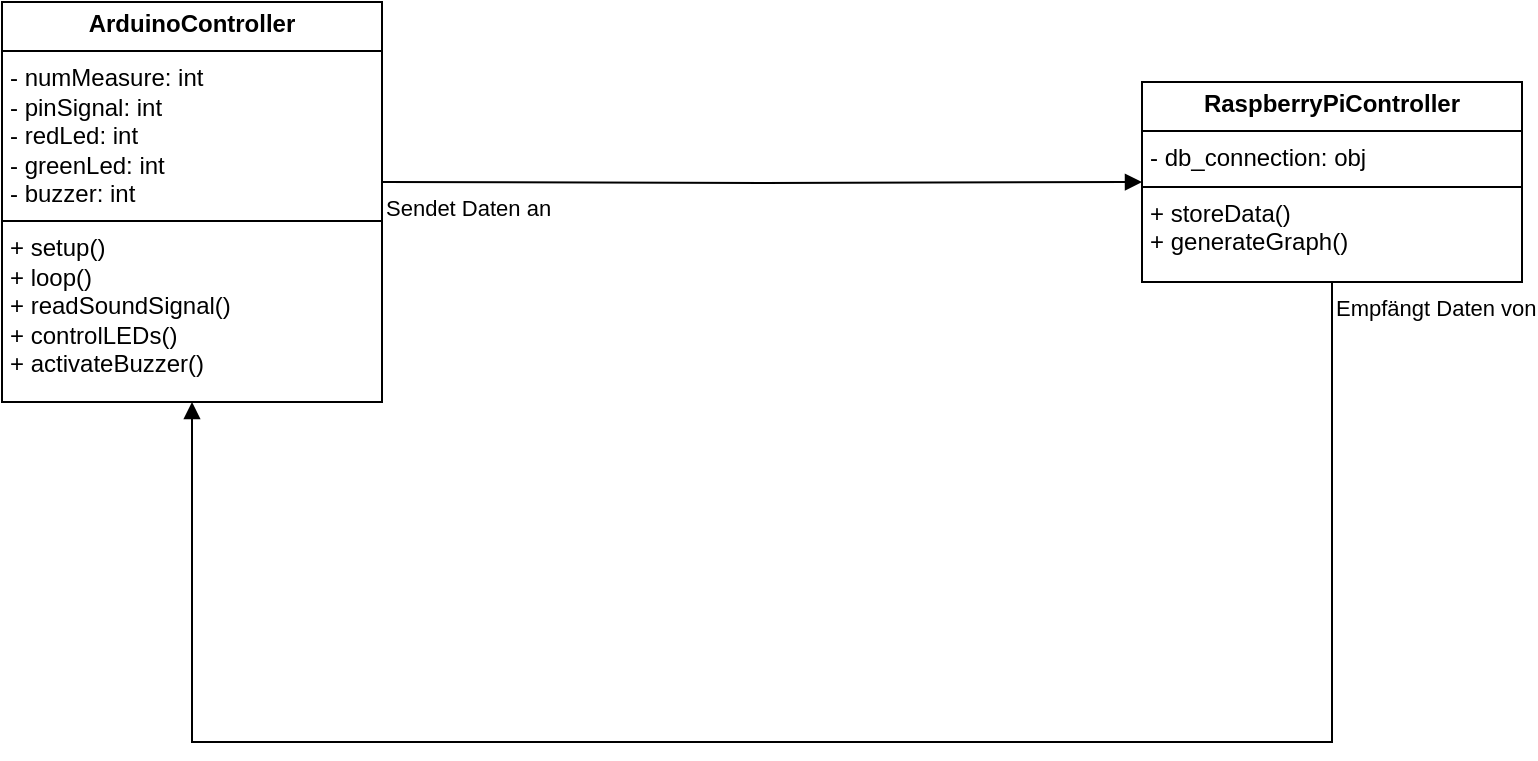 <mxfile version="26.0.4">
  <diagram name="Page-1" id="c4acf3e9-155e-7222-9cf6-157b1a14988f">
    <mxGraphModel dx="1314" dy="953" grid="1" gridSize="10" guides="1" tooltips="1" connect="1" arrows="1" fold="1" page="1" pageScale="1" pageWidth="850" pageHeight="1100" background="none" math="0" shadow="0">
      <root>
        <mxCell id="0" />
        <mxCell id="1" parent="0" />
        <mxCell id="zEr2ZVDJO5X1Ilgft0_9-5" value="&lt;p style=&quot;margin:0px;margin-top:4px;text-align:center;&quot;&gt;&lt;b style=&quot;&quot;&gt;ArduinoController&lt;/b&gt;&lt;/p&gt;&lt;hr size=&quot;1&quot; style=&quot;border-style:solid;&quot;&gt;&lt;p style=&quot;margin:0px;margin-left:4px;&quot;&gt;- numMeasure: int&lt;/p&gt;&lt;p style=&quot;margin:0px;margin-left:4px;&quot;&gt;- pinSignal: int&lt;/p&gt;&lt;p style=&quot;margin:0px;margin-left:4px;&quot;&gt;- redLed: int&lt;/p&gt;&lt;p style=&quot;margin:0px;margin-left:4px;&quot;&gt;- greenLed: int&lt;/p&gt;&lt;p style=&quot;margin:0px;margin-left:4px;&quot;&gt;- buzzer: int&lt;/p&gt;&lt;hr size=&quot;1&quot; style=&quot;border-style:solid;&quot;&gt;&lt;p style=&quot;margin:0px;margin-left:4px;&quot;&gt;+ setup()&lt;/p&gt;&lt;p style=&quot;margin:0px;margin-left:4px;&quot;&gt;+ loop()&lt;/p&gt;&lt;p style=&quot;margin:0px;margin-left:4px;&quot;&gt;+ readSoundSignal()&lt;/p&gt;&lt;p style=&quot;margin:0px;margin-left:4px;&quot;&gt;+ controlLEDs()&lt;/p&gt;&lt;p style=&quot;margin:0px;margin-left:4px;&quot;&gt;+ activateBuzzer()&lt;/p&gt;" style="verticalAlign=top;align=left;overflow=fill;html=1;whiteSpace=wrap;" vertex="1" parent="1">
          <mxGeometry x="40" y="270" width="190" height="200" as="geometry" />
        </mxCell>
        <mxCell id="zEr2ZVDJO5X1Ilgft0_9-10" value="&lt;p style=&quot;margin:0px;margin-top:4px;text-align:center;&quot;&gt;&lt;b&gt;RaspberryPiController&lt;/b&gt;&lt;/p&gt;&lt;hr size=&quot;1&quot; style=&quot;border-style:solid;&quot;&gt;&lt;p style=&quot;margin:0px;margin-left:4px;&quot;&gt;- db_connection: obj&lt;/p&gt;&lt;hr size=&quot;1&quot; style=&quot;border-style:solid;&quot;&gt;&lt;p style=&quot;margin:0px;margin-left:4px;&quot;&gt;+ storeData()&lt;/p&gt;&lt;p style=&quot;margin:0px;margin-left:4px;&quot;&gt;+ generateGraph()&lt;/p&gt;" style="verticalAlign=top;align=left;overflow=fill;html=1;whiteSpace=wrap;" vertex="1" parent="1">
          <mxGeometry x="610" y="310" width="190" height="100" as="geometry" />
        </mxCell>
        <mxCell id="zEr2ZVDJO5X1Ilgft0_9-14" value="Sendet Daten an" style="endArrow=block;endFill=1;html=1;edgeStyle=orthogonalEdgeStyle;align=left;verticalAlign=top;rounded=0;entryX=0;entryY=0.5;entryDx=0;entryDy=0;" edge="1" parent="1" target="zEr2ZVDJO5X1Ilgft0_9-10">
          <mxGeometry x="-1" relative="1" as="geometry">
            <mxPoint x="230" y="360" as="sourcePoint" />
            <mxPoint x="390" y="360" as="targetPoint" />
          </mxGeometry>
        </mxCell>
        <mxCell id="zEr2ZVDJO5X1Ilgft0_9-16" value="Empfängt Daten von" style="endArrow=block;endFill=1;html=1;edgeStyle=orthogonalEdgeStyle;align=left;verticalAlign=top;rounded=0;exitX=0.5;exitY=1;exitDx=0;exitDy=0;entryX=0.5;entryY=1;entryDx=0;entryDy=0;" edge="1" parent="1" source="zEr2ZVDJO5X1Ilgft0_9-10" target="zEr2ZVDJO5X1Ilgft0_9-5">
          <mxGeometry x="-1" relative="1" as="geometry">
            <mxPoint x="680" y="480" as="sourcePoint" />
            <mxPoint x="840" y="480" as="targetPoint" />
            <Array as="points">
              <mxPoint x="705" y="640" />
              <mxPoint x="135" y="640" />
            </Array>
            <mxPoint as="offset" />
          </mxGeometry>
        </mxCell>
      </root>
    </mxGraphModel>
  </diagram>
</mxfile>
